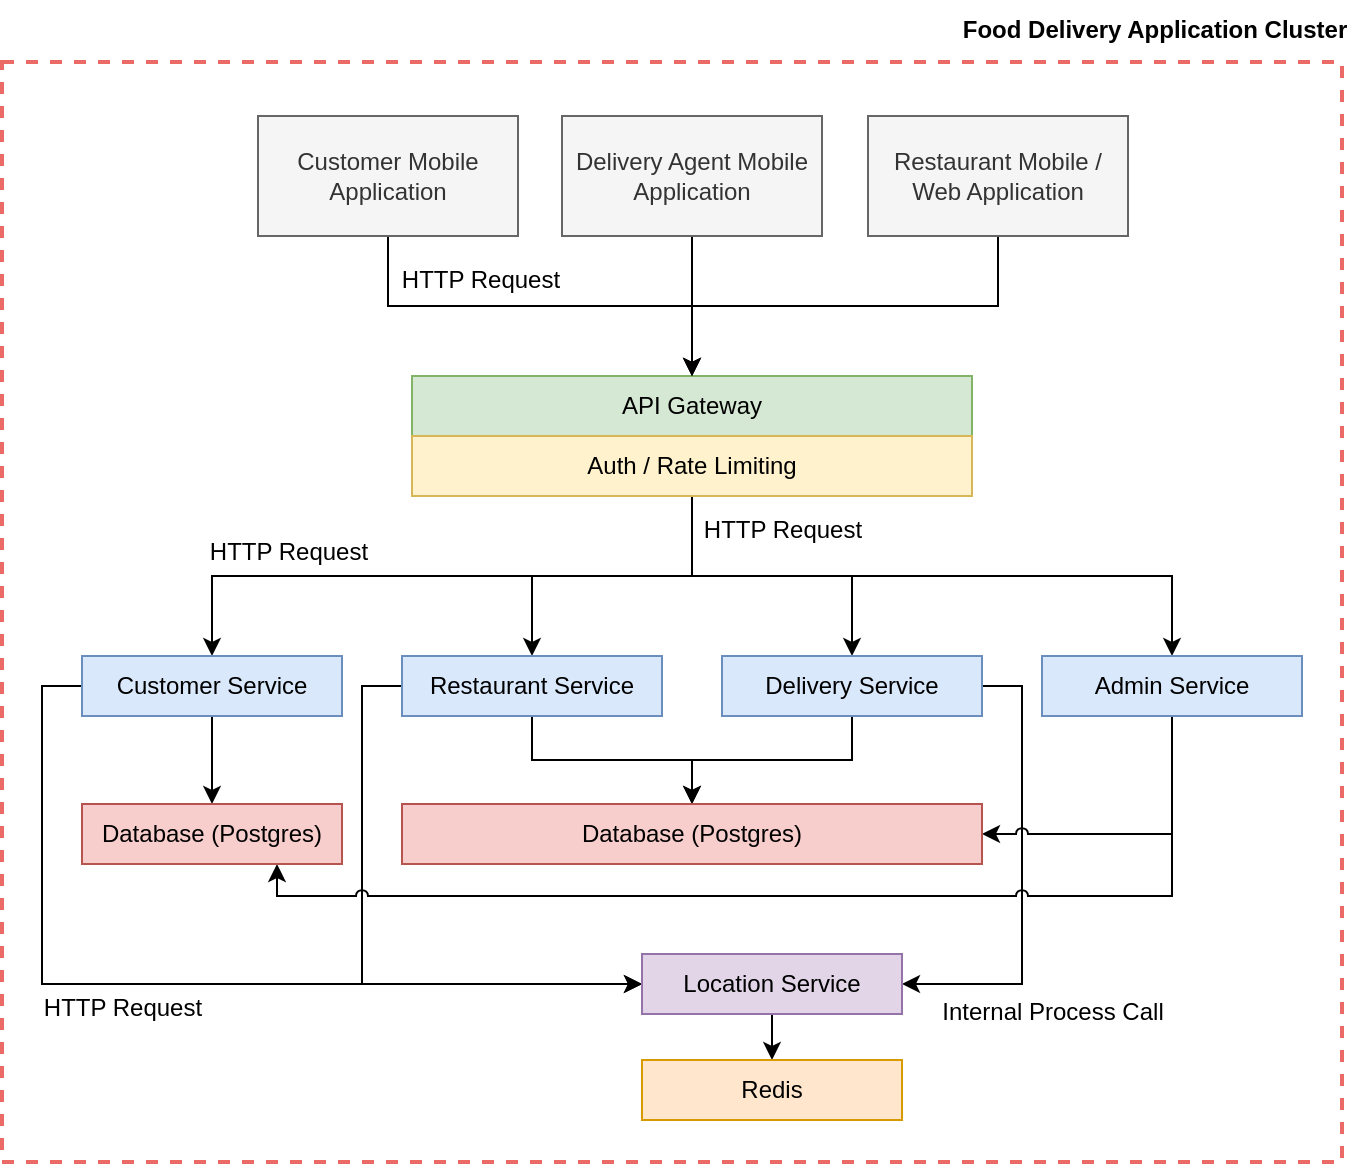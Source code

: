 <mxfile version="24.7.8">
  <diagram name="Page-1" id="KBhdM8hvRNPZND0VNxss">
    <mxGraphModel dx="1026" dy="772" grid="1" gridSize="10" guides="1" tooltips="1" connect="1" arrows="1" fold="1" page="1" pageScale="1" pageWidth="850" pageHeight="1100" math="0" shadow="0">
      <root>
        <mxCell id="0" />
        <mxCell id="1" parent="0" />
        <mxCell id="diIe45KmW6B1JW3CPpz8-36" value="" style="rounded=0;whiteSpace=wrap;html=1;fillColor=none;strokeColor=#EA6B66;dashed=1;strokeWidth=2;" vertex="1" parent="1">
          <mxGeometry x="80" y="63" width="670" height="550" as="geometry" />
        </mxCell>
        <mxCell id="diIe45KmW6B1JW3CPpz8-1" value="API Gateway" style="rounded=0;whiteSpace=wrap;html=1;fillColor=#d5e8d4;strokeColor=#82b366;" vertex="1" parent="1">
          <mxGeometry x="285" y="220" width="280" height="30" as="geometry" />
        </mxCell>
        <mxCell id="diIe45KmW6B1JW3CPpz8-18" style="edgeStyle=orthogonalEdgeStyle;rounded=0;orthogonalLoop=1;jettySize=auto;html=1;exitX=0.5;exitY=1;exitDx=0;exitDy=0;" edge="1" parent="1" source="diIe45KmW6B1JW3CPpz8-2" target="diIe45KmW6B1JW3CPpz8-3">
          <mxGeometry relative="1" as="geometry" />
        </mxCell>
        <mxCell id="diIe45KmW6B1JW3CPpz8-19" style="edgeStyle=orthogonalEdgeStyle;rounded=0;orthogonalLoop=1;jettySize=auto;html=1;exitX=0.5;exitY=1;exitDx=0;exitDy=0;" edge="1" parent="1" source="diIe45KmW6B1JW3CPpz8-2" target="diIe45KmW6B1JW3CPpz8-5">
          <mxGeometry relative="1" as="geometry" />
        </mxCell>
        <mxCell id="diIe45KmW6B1JW3CPpz8-20" style="edgeStyle=orthogonalEdgeStyle;rounded=0;orthogonalLoop=1;jettySize=auto;html=1;exitX=0.5;exitY=1;exitDx=0;exitDy=0;" edge="1" parent="1" source="diIe45KmW6B1JW3CPpz8-2" target="diIe45KmW6B1JW3CPpz8-7">
          <mxGeometry relative="1" as="geometry" />
        </mxCell>
        <mxCell id="diIe45KmW6B1JW3CPpz8-21" style="edgeStyle=orthogonalEdgeStyle;rounded=0;orthogonalLoop=1;jettySize=auto;html=1;exitX=0.5;exitY=1;exitDx=0;exitDy=0;" edge="1" parent="1" source="diIe45KmW6B1JW3CPpz8-2" target="diIe45KmW6B1JW3CPpz8-4">
          <mxGeometry relative="1" as="geometry" />
        </mxCell>
        <mxCell id="diIe45KmW6B1JW3CPpz8-2" value="Auth / Rate Limiting" style="rounded=0;whiteSpace=wrap;html=1;fillColor=#fff2cc;strokeColor=#d6b656;" vertex="1" parent="1">
          <mxGeometry x="285" y="250" width="280" height="30" as="geometry" />
        </mxCell>
        <mxCell id="diIe45KmW6B1JW3CPpz8-22" style="edgeStyle=orthogonalEdgeStyle;rounded=0;orthogonalLoop=1;jettySize=auto;html=1;exitX=0.5;exitY=1;exitDx=0;exitDy=0;" edge="1" parent="1" source="diIe45KmW6B1JW3CPpz8-3" target="diIe45KmW6B1JW3CPpz8-11">
          <mxGeometry relative="1" as="geometry" />
        </mxCell>
        <mxCell id="diIe45KmW6B1JW3CPpz8-29" style="edgeStyle=orthogonalEdgeStyle;rounded=0;orthogonalLoop=1;jettySize=auto;html=1;exitX=0;exitY=0.5;exitDx=0;exitDy=0;entryX=0;entryY=0.5;entryDx=0;entryDy=0;" edge="1" parent="1" source="diIe45KmW6B1JW3CPpz8-3" target="diIe45KmW6B1JW3CPpz8-6">
          <mxGeometry relative="1" as="geometry" />
        </mxCell>
        <mxCell id="diIe45KmW6B1JW3CPpz8-3" value="Customer Service" style="rounded=0;whiteSpace=wrap;html=1;fillColor=#dae8fc;strokeColor=#6c8ebf;" vertex="1" parent="1">
          <mxGeometry x="120" y="360" width="130" height="30" as="geometry" />
        </mxCell>
        <mxCell id="diIe45KmW6B1JW3CPpz8-23" style="edgeStyle=orthogonalEdgeStyle;rounded=0;orthogonalLoop=1;jettySize=auto;html=1;exitX=0.5;exitY=1;exitDx=0;exitDy=0;" edge="1" parent="1" source="diIe45KmW6B1JW3CPpz8-4" target="diIe45KmW6B1JW3CPpz8-12">
          <mxGeometry relative="1" as="geometry" />
        </mxCell>
        <mxCell id="diIe45KmW6B1JW3CPpz8-30" style="edgeStyle=orthogonalEdgeStyle;rounded=0;orthogonalLoop=1;jettySize=auto;html=1;exitX=0;exitY=0.5;exitDx=0;exitDy=0;entryX=0;entryY=0.5;entryDx=0;entryDy=0;" edge="1" parent="1" source="diIe45KmW6B1JW3CPpz8-4" target="diIe45KmW6B1JW3CPpz8-6">
          <mxGeometry relative="1" as="geometry" />
        </mxCell>
        <mxCell id="diIe45KmW6B1JW3CPpz8-4" value="Restaurant Service" style="rounded=0;whiteSpace=wrap;html=1;fillColor=#dae8fc;strokeColor=#6c8ebf;" vertex="1" parent="1">
          <mxGeometry x="280" y="360" width="130" height="30" as="geometry" />
        </mxCell>
        <mxCell id="diIe45KmW6B1JW3CPpz8-24" style="edgeStyle=orthogonalEdgeStyle;rounded=0;orthogonalLoop=1;jettySize=auto;html=1;exitX=0.5;exitY=1;exitDx=0;exitDy=0;entryX=0.5;entryY=0;entryDx=0;entryDy=0;" edge="1" parent="1" source="diIe45KmW6B1JW3CPpz8-5" target="diIe45KmW6B1JW3CPpz8-12">
          <mxGeometry relative="1" as="geometry" />
        </mxCell>
        <mxCell id="diIe45KmW6B1JW3CPpz8-28" style="edgeStyle=orthogonalEdgeStyle;rounded=0;orthogonalLoop=1;jettySize=auto;html=1;exitX=1;exitY=0.5;exitDx=0;exitDy=0;entryX=1;entryY=0.5;entryDx=0;entryDy=0;jumpStyle=arc;" edge="1" parent="1" source="diIe45KmW6B1JW3CPpz8-5" target="diIe45KmW6B1JW3CPpz8-6">
          <mxGeometry relative="1" as="geometry" />
        </mxCell>
        <mxCell id="diIe45KmW6B1JW3CPpz8-5" value="Delivery Service" style="rounded=0;whiteSpace=wrap;html=1;fillColor=#dae8fc;strokeColor=#6c8ebf;" vertex="1" parent="1">
          <mxGeometry x="440" y="360" width="130" height="30" as="geometry" />
        </mxCell>
        <mxCell id="diIe45KmW6B1JW3CPpz8-27" style="edgeStyle=orthogonalEdgeStyle;rounded=0;orthogonalLoop=1;jettySize=auto;html=1;exitX=0.5;exitY=1;exitDx=0;exitDy=0;" edge="1" parent="1" source="diIe45KmW6B1JW3CPpz8-6" target="diIe45KmW6B1JW3CPpz8-14">
          <mxGeometry relative="1" as="geometry" />
        </mxCell>
        <mxCell id="diIe45KmW6B1JW3CPpz8-6" value="Location Service" style="rounded=0;whiteSpace=wrap;html=1;fillColor=#e1d5e7;strokeColor=#9673a6;" vertex="1" parent="1">
          <mxGeometry x="400" y="509" width="130" height="30" as="geometry" />
        </mxCell>
        <mxCell id="diIe45KmW6B1JW3CPpz8-25" style="edgeStyle=orthogonalEdgeStyle;rounded=0;orthogonalLoop=1;jettySize=auto;html=1;exitX=0.5;exitY=1;exitDx=0;exitDy=0;entryX=1;entryY=0.5;entryDx=0;entryDy=0;jumpStyle=arc;" edge="1" parent="1" source="diIe45KmW6B1JW3CPpz8-7" target="diIe45KmW6B1JW3CPpz8-12">
          <mxGeometry relative="1" as="geometry" />
        </mxCell>
        <mxCell id="diIe45KmW6B1JW3CPpz8-26" style="edgeStyle=orthogonalEdgeStyle;rounded=0;orthogonalLoop=1;jettySize=auto;html=1;exitX=0.5;exitY=1;exitDx=0;exitDy=0;entryX=0.75;entryY=1;entryDx=0;entryDy=0;jumpStyle=arc;" edge="1" parent="1" source="diIe45KmW6B1JW3CPpz8-7" target="diIe45KmW6B1JW3CPpz8-11">
          <mxGeometry relative="1" as="geometry">
            <Array as="points">
              <mxPoint x="665" y="480" />
              <mxPoint x="218" y="480" />
            </Array>
          </mxGeometry>
        </mxCell>
        <mxCell id="diIe45KmW6B1JW3CPpz8-7" value="Admin Service" style="rounded=0;whiteSpace=wrap;html=1;fillColor=#dae8fc;strokeColor=#6c8ebf;" vertex="1" parent="1">
          <mxGeometry x="600" y="360" width="130" height="30" as="geometry" />
        </mxCell>
        <mxCell id="diIe45KmW6B1JW3CPpz8-15" style="edgeStyle=orthogonalEdgeStyle;rounded=0;orthogonalLoop=1;jettySize=auto;html=1;exitX=0.5;exitY=1;exitDx=0;exitDy=0;" edge="1" parent="1" source="diIe45KmW6B1JW3CPpz8-8" target="diIe45KmW6B1JW3CPpz8-1">
          <mxGeometry relative="1" as="geometry" />
        </mxCell>
        <mxCell id="diIe45KmW6B1JW3CPpz8-8" value="Customer Mobile Application" style="rounded=0;whiteSpace=wrap;html=1;fillColor=#f5f5f5;fontColor=#333333;strokeColor=#666666;" vertex="1" parent="1">
          <mxGeometry x="208" y="90" width="130" height="60" as="geometry" />
        </mxCell>
        <mxCell id="diIe45KmW6B1JW3CPpz8-16" style="edgeStyle=orthogonalEdgeStyle;rounded=0;orthogonalLoop=1;jettySize=auto;html=1;exitX=0.5;exitY=1;exitDx=0;exitDy=0;" edge="1" parent="1" source="diIe45KmW6B1JW3CPpz8-9" target="diIe45KmW6B1JW3CPpz8-1">
          <mxGeometry relative="1" as="geometry" />
        </mxCell>
        <mxCell id="diIe45KmW6B1JW3CPpz8-9" value="Delivery Agent Mobile Application" style="rounded=0;whiteSpace=wrap;html=1;fillColor=#f5f5f5;fontColor=#333333;strokeColor=#666666;" vertex="1" parent="1">
          <mxGeometry x="360" y="90" width="130" height="60" as="geometry" />
        </mxCell>
        <mxCell id="diIe45KmW6B1JW3CPpz8-17" style="edgeStyle=orthogonalEdgeStyle;rounded=0;orthogonalLoop=1;jettySize=auto;html=1;exitX=0.5;exitY=1;exitDx=0;exitDy=0;entryX=0.5;entryY=0;entryDx=0;entryDy=0;" edge="1" parent="1" source="diIe45KmW6B1JW3CPpz8-10" target="diIe45KmW6B1JW3CPpz8-1">
          <mxGeometry relative="1" as="geometry" />
        </mxCell>
        <mxCell id="diIe45KmW6B1JW3CPpz8-10" value="Restaurant Mobile / Web Application" style="rounded=0;whiteSpace=wrap;html=1;fillColor=#f5f5f5;fontColor=#333333;strokeColor=#666666;" vertex="1" parent="1">
          <mxGeometry x="513" y="90" width="130" height="60" as="geometry" />
        </mxCell>
        <mxCell id="diIe45KmW6B1JW3CPpz8-11" value="Database (Postgres)" style="rounded=0;whiteSpace=wrap;html=1;fillColor=#f8cecc;strokeColor=#b85450;" vertex="1" parent="1">
          <mxGeometry x="120" y="434" width="130" height="30" as="geometry" />
        </mxCell>
        <mxCell id="diIe45KmW6B1JW3CPpz8-12" value="Database (Postgres)" style="rounded=0;whiteSpace=wrap;html=1;fillColor=#f8cecc;strokeColor=#b85450;" vertex="1" parent="1">
          <mxGeometry x="280" y="434" width="290" height="30" as="geometry" />
        </mxCell>
        <mxCell id="diIe45KmW6B1JW3CPpz8-14" value="Redis" style="rounded=0;whiteSpace=wrap;html=1;fillColor=#ffe6cc;strokeColor=#d79b00;" vertex="1" parent="1">
          <mxGeometry x="400" y="562" width="130" height="30" as="geometry" />
        </mxCell>
        <mxCell id="diIe45KmW6B1JW3CPpz8-31" value="HTTP Request" style="text;html=1;align=center;verticalAlign=middle;resizable=0;points=[];autosize=1;strokeColor=none;fillColor=none;" vertex="1" parent="1">
          <mxGeometry x="420" y="282" width="100" height="30" as="geometry" />
        </mxCell>
        <mxCell id="diIe45KmW6B1JW3CPpz8-32" value="HTTP Request" style="text;html=1;align=center;verticalAlign=middle;resizable=0;points=[];autosize=1;strokeColor=none;fillColor=none;" vertex="1" parent="1">
          <mxGeometry x="269" y="157" width="100" height="30" as="geometry" />
        </mxCell>
        <mxCell id="diIe45KmW6B1JW3CPpz8-33" value="HTTP Request" style="text;html=1;align=center;verticalAlign=middle;resizable=0;points=[];autosize=1;strokeColor=none;fillColor=none;" vertex="1" parent="1">
          <mxGeometry x="173" y="293" width="100" height="30" as="geometry" />
        </mxCell>
        <mxCell id="diIe45KmW6B1JW3CPpz8-34" value="Internal Process Call" style="text;html=1;align=center;verticalAlign=middle;resizable=0;points=[];autosize=1;strokeColor=none;fillColor=none;" vertex="1" parent="1">
          <mxGeometry x="540" y="523" width="130" height="30" as="geometry" />
        </mxCell>
        <mxCell id="diIe45KmW6B1JW3CPpz8-35" value="HTTP Request" style="text;html=1;align=center;verticalAlign=middle;resizable=0;points=[];autosize=1;strokeColor=none;fillColor=none;" vertex="1" parent="1">
          <mxGeometry x="90" y="521" width="100" height="30" as="geometry" />
        </mxCell>
        <mxCell id="diIe45KmW6B1JW3CPpz8-37" value="Food Delivery Application Cluster" style="text;html=1;align=center;verticalAlign=middle;resizable=0;points=[];autosize=1;strokeColor=none;fillColor=none;fontStyle=1" vertex="1" parent="1">
          <mxGeometry x="556" y="32" width="200" height="30" as="geometry" />
        </mxCell>
      </root>
    </mxGraphModel>
  </diagram>
</mxfile>
